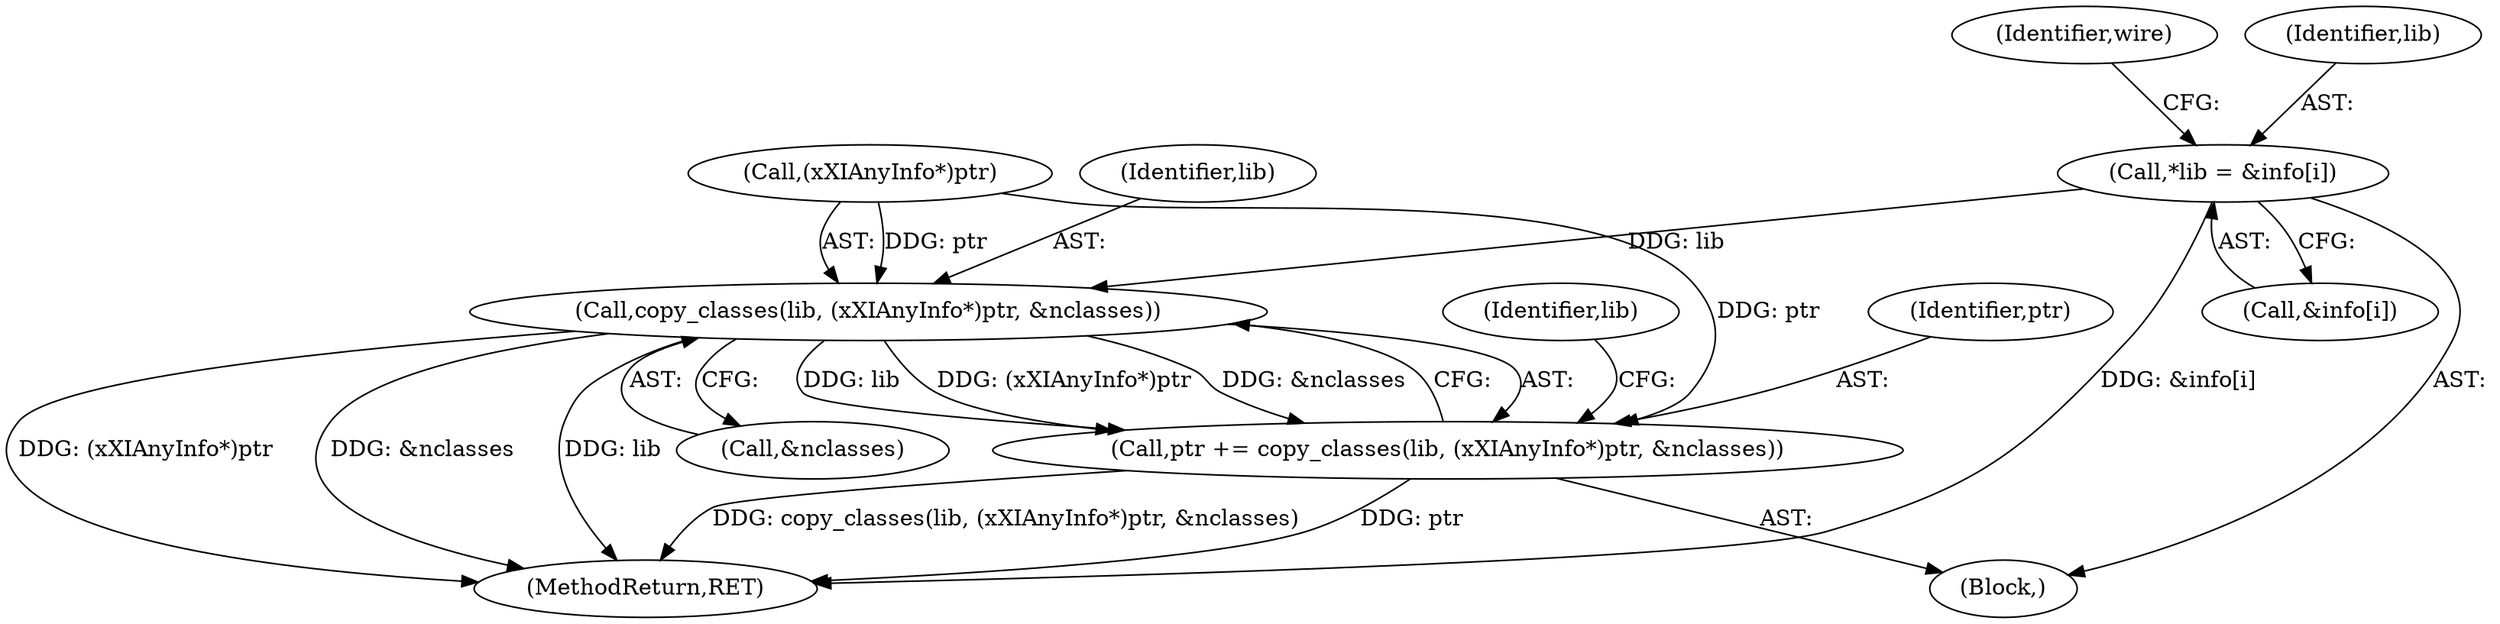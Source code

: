 digraph "0_libXi_19a9cd607de73947fcfb104682f203ffe4e1f4e5_2@array" {
"1000270" [label="(Call,*lib = &info[i])"];
"1000399" [label="(Call,copy_classes(lib, (xXIAnyInfo*)ptr, &nclasses))"];
"1000397" [label="(Call,ptr += copy_classes(lib, (xXIAnyInfo*)ptr, &nclasses))"];
"1000411" [label="(MethodReturn,RET)"];
"1000400" [label="(Identifier,lib)"];
"1000399" [label="(Call,copy_classes(lib, (xXIAnyInfo*)ptr, &nclasses))"];
"1000397" [label="(Call,ptr += copy_classes(lib, (xXIAnyInfo*)ptr, &nclasses))"];
"1000398" [label="(Identifier,ptr)"];
"1000401" [label="(Call,(xXIAnyInfo*)ptr)"];
"1000278" [label="(Identifier,wire)"];
"1000106" [label="(Block,)"];
"1000404" [label="(Call,&nclasses)"];
"1000270" [label="(Call,*lib = &info[i])"];
"1000272" [label="(Call,&info[i])"];
"1000408" [label="(Identifier,lib)"];
"1000271" [label="(Identifier,lib)"];
"1000270" -> "1000106"  [label="AST: "];
"1000270" -> "1000272"  [label="CFG: "];
"1000271" -> "1000270"  [label="AST: "];
"1000272" -> "1000270"  [label="AST: "];
"1000278" -> "1000270"  [label="CFG: "];
"1000270" -> "1000411"  [label="DDG: &info[i]"];
"1000270" -> "1000399"  [label="DDG: lib"];
"1000399" -> "1000397"  [label="AST: "];
"1000399" -> "1000404"  [label="CFG: "];
"1000400" -> "1000399"  [label="AST: "];
"1000401" -> "1000399"  [label="AST: "];
"1000404" -> "1000399"  [label="AST: "];
"1000397" -> "1000399"  [label="CFG: "];
"1000399" -> "1000411"  [label="DDG: (xXIAnyInfo*)ptr"];
"1000399" -> "1000411"  [label="DDG: &nclasses"];
"1000399" -> "1000411"  [label="DDG: lib"];
"1000399" -> "1000397"  [label="DDG: lib"];
"1000399" -> "1000397"  [label="DDG: (xXIAnyInfo*)ptr"];
"1000399" -> "1000397"  [label="DDG: &nclasses"];
"1000401" -> "1000399"  [label="DDG: ptr"];
"1000397" -> "1000106"  [label="AST: "];
"1000398" -> "1000397"  [label="AST: "];
"1000408" -> "1000397"  [label="CFG: "];
"1000397" -> "1000411"  [label="DDG: ptr"];
"1000397" -> "1000411"  [label="DDG: copy_classes(lib, (xXIAnyInfo*)ptr, &nclasses)"];
"1000401" -> "1000397"  [label="DDG: ptr"];
}
